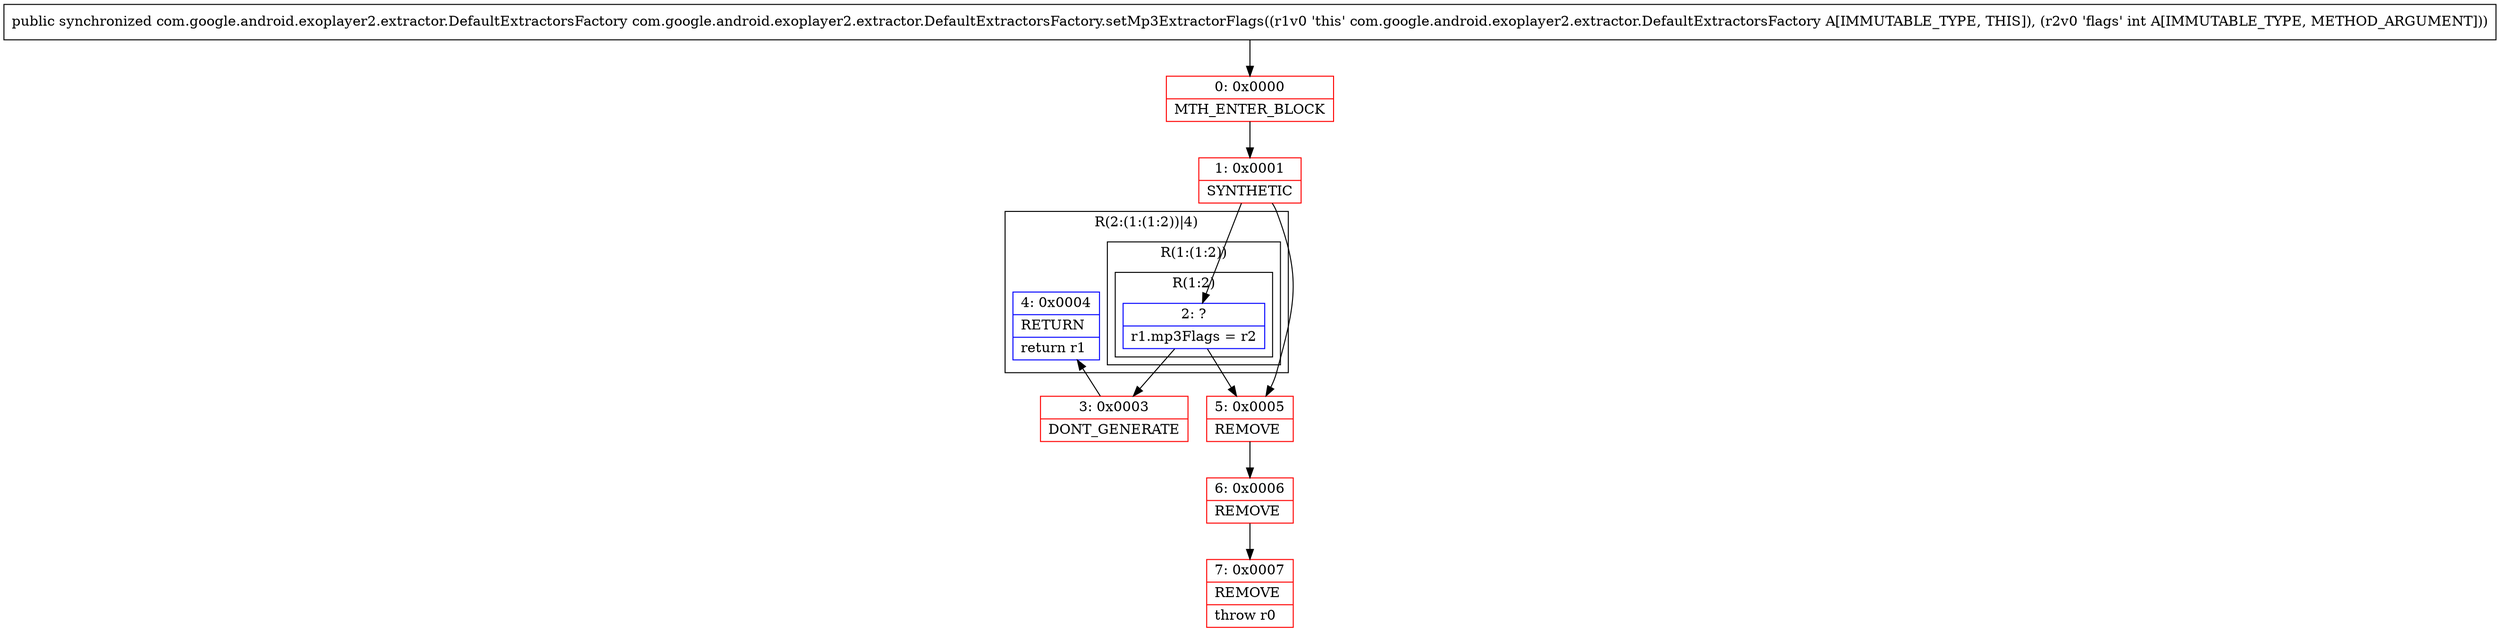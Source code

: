 digraph "CFG forcom.google.android.exoplayer2.extractor.DefaultExtractorsFactory.setMp3ExtractorFlags(I)Lcom\/google\/android\/exoplayer2\/extractor\/DefaultExtractorsFactory;" {
subgraph cluster_Region_933784587 {
label = "R(2:(1:(1:2))|4)";
node [shape=record,color=blue];
subgraph cluster_Region_22976427 {
label = "R(1:(1:2))";
node [shape=record,color=blue];
subgraph cluster_Region_2128628595 {
label = "R(1:2)";
node [shape=record,color=blue];
Node_2 [shape=record,label="{2\:\ ?|r1.mp3Flags = r2\l}"];
}
}
Node_4 [shape=record,label="{4\:\ 0x0004|RETURN\l|return r1\l}"];
}
Node_0 [shape=record,color=red,label="{0\:\ 0x0000|MTH_ENTER_BLOCK\l}"];
Node_1 [shape=record,color=red,label="{1\:\ 0x0001|SYNTHETIC\l}"];
Node_3 [shape=record,color=red,label="{3\:\ 0x0003|DONT_GENERATE\l}"];
Node_5 [shape=record,color=red,label="{5\:\ 0x0005|REMOVE\l}"];
Node_6 [shape=record,color=red,label="{6\:\ 0x0006|REMOVE\l}"];
Node_7 [shape=record,color=red,label="{7\:\ 0x0007|REMOVE\l|throw r0\l}"];
MethodNode[shape=record,label="{public synchronized com.google.android.exoplayer2.extractor.DefaultExtractorsFactory com.google.android.exoplayer2.extractor.DefaultExtractorsFactory.setMp3ExtractorFlags((r1v0 'this' com.google.android.exoplayer2.extractor.DefaultExtractorsFactory A[IMMUTABLE_TYPE, THIS]), (r2v0 'flags' int A[IMMUTABLE_TYPE, METHOD_ARGUMENT])) }"];
MethodNode -> Node_0;
Node_2 -> Node_3;
Node_2 -> Node_5;
Node_0 -> Node_1;
Node_1 -> Node_2;
Node_1 -> Node_5;
Node_3 -> Node_4;
Node_5 -> Node_6;
Node_6 -> Node_7;
}

